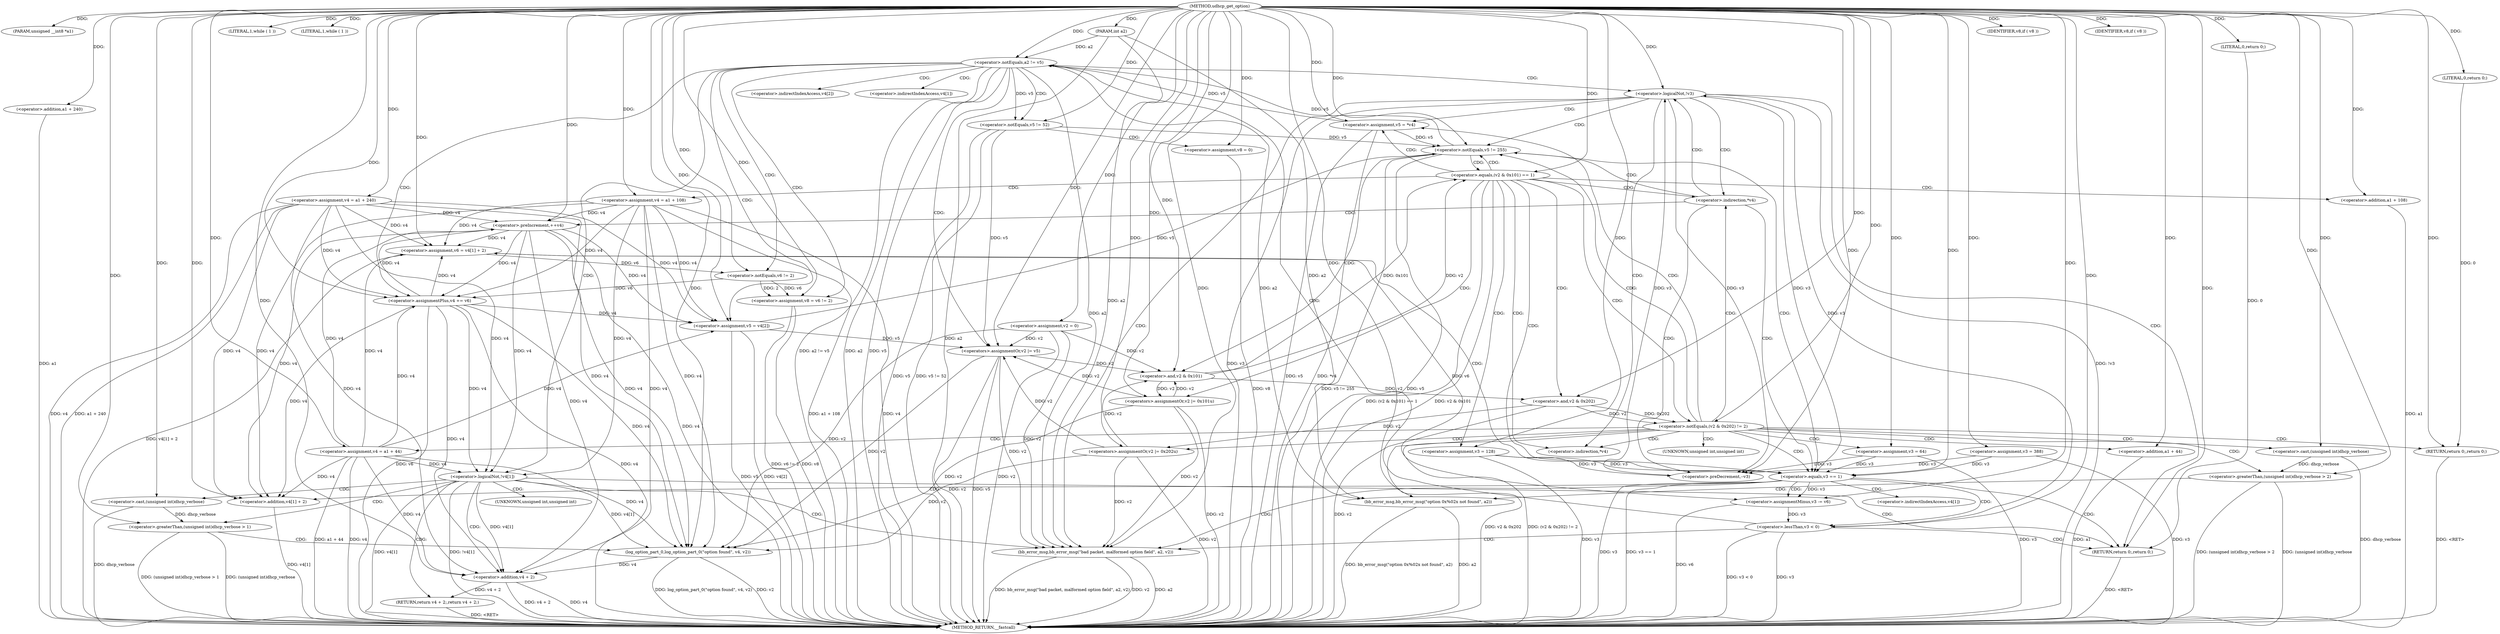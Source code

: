 digraph udhcp_get_option {  
"1000107" [label = "(METHOD,udhcp_get_option)" ]
"1000285" [label = "(METHOD_RETURN,__fastcall)" ]
"1000108" [label = "(PARAM,unsigned __int8 *a1)" ]
"1000109" [label = "(PARAM,int a2)" ]
"1000117" [label = "(<operator>.assignment,v2 = 0)" ]
"1000120" [label = "(<operator>.assignment,v3 = 388)" ]
"1000123" [label = "(<operator>.assignment,v4 = a1 + 240)" ]
"1000125" [label = "(<operator>.addition,a1 + 240)" ]
"1000129" [label = "(LITERAL,1,while ( 1 ))" ]
"1000132" [label = "(LITERAL,1,while ( 1 ))" ]
"1000134" [label = "(<operator>.assignment,v5 = *v4)" ]
"1000142" [label = "(<operator>.preDecrement,--v3)" ]
"1000144" [label = "(<operator>.preIncrement,++v4)" ]
"1000148" [label = "(<operator>.logicalNot,!v3)" ]
"1000152" [label = "(<operator>.notEquals,v5 != 255)" ]
"1000157" [label = "(<operator>.equals,(v2 & 0x101) == 1)" ]
"1000158" [label = "(<operator>.and,v2 & 0x101)" ]
"1000163" [label = "(<operators>.assignmentOr,v2 |= 0x101u)" ]
"1000166" [label = "(<operator>.assignment,v4 = a1 + 108)" ]
"1000168" [label = "(<operator>.addition,a1 + 108)" ]
"1000171" [label = "(<operator>.assignment,v3 = 128)" ]
"1000177" [label = "(<operator>.notEquals,(v2 & 0x202) != 2)" ]
"1000178" [label = "(<operator>.and,v2 & 0x202)" ]
"1000184" [label = "(<operator>.greaterThan,(unsigned int)dhcp_verbose > 2)" ]
"1000185" [label = "(<operator>.cast,(unsigned int)dhcp_verbose)" ]
"1000189" [label = "(bb_error_msg,bb_error_msg(\"option 0x%02x not found\", a2))" ]
"1000192" [label = "(RETURN,return 0;,return 0;)" ]
"1000193" [label = "(LITERAL,0,return 0;)" ]
"1000194" [label = "(<operators>.assignmentOr,v2 |= 0x202u)" ]
"1000197" [label = "(<operator>.assignment,v4 = a1 + 44)" ]
"1000199" [label = "(<operator>.addition,a1 + 44)" ]
"1000202" [label = "(<operator>.assignment,v3 = 64)" ]
"1000206" [label = "(<operator>.equals,v3 == 1)" ]
"1000210" [label = "(<operator>.assignment,v6 = v4[1] + 2)" ]
"1000212" [label = "(<operator>.addition,v4[1] + 2)" ]
"1000217" [label = "(<operator>.assignmentMinus,v3 -= v6)" ]
"1000221" [label = "(<operator>.lessThan,v3 < 0)" ]
"1000226" [label = "(<operator>.notEquals,a2 != v5)" ]
"1000230" [label = "(<operator>.assignment,v8 = v6 != 2)" ]
"1000232" [label = "(<operator>.notEquals,v6 != 2)" ]
"1000236" [label = "(<operator>.notEquals,v5 != 52)" ]
"1000239" [label = "(<operator>.assignment,v8 = 0)" ]
"1000243" [label = "(IDENTIFIER,v8,if ( v8 ))" ]
"1000244" [label = "(<operator>.assignment,v5 = v4[2])" ]
"1000249" [label = "(<operator>.assignmentPlus,v4 += v6)" ]
"1000253" [label = "(IDENTIFIER,v8,if ( v8 ))" ]
"1000254" [label = "(<operators>.assignmentOr,v2 |= v5)" ]
"1000259" [label = "(<operator>.logicalNot,!v4[1])" ]
"1000265" [label = "(bb_error_msg,bb_error_msg(\"bad packet, malformed option field\", a2, v2))" ]
"1000269" [label = "(RETURN,return 0;,return 0;)" ]
"1000270" [label = "(LITERAL,0,return 0;)" ]
"1000272" [label = "(<operator>.greaterThan,(unsigned int)dhcp_verbose > 1)" ]
"1000273" [label = "(<operator>.cast,(unsigned int)dhcp_verbose)" ]
"1000277" [label = "(log_option_part_0,log_option_part_0(\"option found\", v4, v2))" ]
"1000281" [label = "(RETURN,return v4 + 2;,return v4 + 2;)" ]
"1000282" [label = "(<operator>.addition,v4 + 2)" ]
"1000136" [label = "(<operator>.indirection,*v4)" ]
"1000139" [label = "(<operator>.indirection,*v4)" ]
"1000186" [label = "(UNKNOWN,unsigned int,unsigned int)" ]
"1000213" [label = "(<operator>.indirectIndexAccess,v4[1])" ]
"1000246" [label = "(<operator>.indirectIndexAccess,v4[2])" ]
"1000260" [label = "(<operator>.indirectIndexAccess,v4[1])" ]
"1000274" [label = "(UNKNOWN,unsigned int,unsigned int)" ]
  "1000123" -> "1000285"  [ label = "DDG: v4"] 
  "1000148" -> "1000285"  [ label = "DDG: v3"] 
  "1000144" -> "1000285"  [ label = "DDG: v4"] 
  "1000249" -> "1000285"  [ label = "DDG: v6"] 
  "1000210" -> "1000285"  [ label = "DDG: v4[1] + 2"] 
  "1000259" -> "1000285"  [ label = "DDG: v4[1]"] 
  "1000163" -> "1000285"  [ label = "DDG: v2"] 
  "1000166" -> "1000285"  [ label = "DDG: v4"] 
  "1000134" -> "1000285"  [ label = "DDG: *v4"] 
  "1000265" -> "1000285"  [ label = "DDG: a2"] 
  "1000199" -> "1000285"  [ label = "DDG: a1"] 
  "1000189" -> "1000285"  [ label = "DDG: a2"] 
  "1000197" -> "1000285"  [ label = "DDG: a1 + 44"] 
  "1000202" -> "1000285"  [ label = "DDG: v3"] 
  "1000109" -> "1000285"  [ label = "DDG: a2"] 
  "1000189" -> "1000285"  [ label = "DDG: bb_error_msg(\"option 0x%02x not found\", a2)"] 
  "1000259" -> "1000285"  [ label = "DDG: !v4[1]"] 
  "1000184" -> "1000285"  [ label = "DDG: (unsigned int)dhcp_verbose > 2"] 
  "1000212" -> "1000285"  [ label = "DDG: v4[1]"] 
  "1000117" -> "1000285"  [ label = "DDG: v2"] 
  "1000265" -> "1000285"  [ label = "DDG: bb_error_msg(\"bad packet, malformed option field\", a2, v2)"] 
  "1000177" -> "1000285"  [ label = "DDG: v2 & 0x202"] 
  "1000244" -> "1000285"  [ label = "DDG: v4[2]"] 
  "1000157" -> "1000285"  [ label = "DDG: (v2 & 0x101) == 1"] 
  "1000221" -> "1000285"  [ label = "DDG: v3 < 0"] 
  "1000152" -> "1000285"  [ label = "DDG: v5 != 255"] 
  "1000120" -> "1000285"  [ label = "DDG: v3"] 
  "1000254" -> "1000285"  [ label = "DDG: v5"] 
  "1000282" -> "1000285"  [ label = "DDG: v4"] 
  "1000272" -> "1000285"  [ label = "DDG: (unsigned int)dhcp_verbose > 1"] 
  "1000226" -> "1000285"  [ label = "DDG: a2 != v5"] 
  "1000249" -> "1000285"  [ label = "DDG: v4"] 
  "1000265" -> "1000285"  [ label = "DDG: v2"] 
  "1000226" -> "1000285"  [ label = "DDG: a2"] 
  "1000152" -> "1000285"  [ label = "DDG: v5"] 
  "1000148" -> "1000285"  [ label = "DDG: !v3"] 
  "1000236" -> "1000285"  [ label = "DDG: v5 != 52"] 
  "1000282" -> "1000285"  [ label = "DDG: v4 + 2"] 
  "1000157" -> "1000285"  [ label = "DDG: v2 & 0x101"] 
  "1000236" -> "1000285"  [ label = "DDG: v5"] 
  "1000277" -> "1000285"  [ label = "DDG: log_option_part_0(\"option found\", v4, v2)"] 
  "1000230" -> "1000285"  [ label = "DDG: v6 != 2"] 
  "1000254" -> "1000285"  [ label = "DDG: v2"] 
  "1000184" -> "1000285"  [ label = "DDG: (unsigned int)dhcp_verbose"] 
  "1000206" -> "1000285"  [ label = "DDG: v3"] 
  "1000221" -> "1000285"  [ label = "DDG: v3"] 
  "1000273" -> "1000285"  [ label = "DDG: dhcp_verbose"] 
  "1000230" -> "1000285"  [ label = "DDG: v8"] 
  "1000197" -> "1000285"  [ label = "DDG: v4"] 
  "1000134" -> "1000285"  [ label = "DDG: v5"] 
  "1000125" -> "1000285"  [ label = "DDG: a1"] 
  "1000123" -> "1000285"  [ label = "DDG: a1 + 240"] 
  "1000277" -> "1000285"  [ label = "DDG: v2"] 
  "1000206" -> "1000285"  [ label = "DDG: v3 == 1"] 
  "1000185" -> "1000285"  [ label = "DDG: dhcp_verbose"] 
  "1000226" -> "1000285"  [ label = "DDG: v5"] 
  "1000272" -> "1000285"  [ label = "DDG: (unsigned int)dhcp_verbose"] 
  "1000177" -> "1000285"  [ label = "DDG: (v2 & 0x202) != 2"] 
  "1000178" -> "1000285"  [ label = "DDG: v2"] 
  "1000168" -> "1000285"  [ label = "DDG: a1"] 
  "1000194" -> "1000285"  [ label = "DDG: v2"] 
  "1000171" -> "1000285"  [ label = "DDG: v3"] 
  "1000239" -> "1000285"  [ label = "DDG: v8"] 
  "1000244" -> "1000285"  [ label = "DDG: v5"] 
  "1000166" -> "1000285"  [ label = "DDG: a1 + 108"] 
  "1000217" -> "1000285"  [ label = "DDG: v6"] 
  "1000192" -> "1000285"  [ label = "DDG: <RET>"] 
  "1000269" -> "1000285"  [ label = "DDG: <RET>"] 
  "1000281" -> "1000285"  [ label = "DDG: <RET>"] 
  "1000107" -> "1000108"  [ label = "DDG: "] 
  "1000107" -> "1000109"  [ label = "DDG: "] 
  "1000107" -> "1000117"  [ label = "DDG: "] 
  "1000107" -> "1000120"  [ label = "DDG: "] 
  "1000107" -> "1000123"  [ label = "DDG: "] 
  "1000107" -> "1000125"  [ label = "DDG: "] 
  "1000107" -> "1000129"  [ label = "DDG: "] 
  "1000107" -> "1000132"  [ label = "DDG: "] 
  "1000107" -> "1000134"  [ label = "DDG: "] 
  "1000202" -> "1000142"  [ label = "DDG: v3"] 
  "1000120" -> "1000142"  [ label = "DDG: v3"] 
  "1000148" -> "1000142"  [ label = "DDG: v3"] 
  "1000171" -> "1000142"  [ label = "DDG: v3"] 
  "1000107" -> "1000142"  [ label = "DDG: "] 
  "1000166" -> "1000144"  [ label = "DDG: v4"] 
  "1000123" -> "1000144"  [ label = "DDG: v4"] 
  "1000249" -> "1000144"  [ label = "DDG: v4"] 
  "1000197" -> "1000144"  [ label = "DDG: v4"] 
  "1000107" -> "1000144"  [ label = "DDG: "] 
  "1000142" -> "1000148"  [ label = "DDG: v3"] 
  "1000221" -> "1000148"  [ label = "DDG: v3"] 
  "1000107" -> "1000148"  [ label = "DDG: "] 
  "1000236" -> "1000152"  [ label = "DDG: v5"] 
  "1000134" -> "1000152"  [ label = "DDG: v5"] 
  "1000244" -> "1000152"  [ label = "DDG: v5"] 
  "1000107" -> "1000152"  [ label = "DDG: "] 
  "1000158" -> "1000157"  [ label = "DDG: v2"] 
  "1000158" -> "1000157"  [ label = "DDG: 0x101"] 
  "1000163" -> "1000158"  [ label = "DDG: v2"] 
  "1000117" -> "1000158"  [ label = "DDG: v2"] 
  "1000254" -> "1000158"  [ label = "DDG: v2"] 
  "1000194" -> "1000158"  [ label = "DDG: v2"] 
  "1000107" -> "1000158"  [ label = "DDG: "] 
  "1000107" -> "1000157"  [ label = "DDG: "] 
  "1000107" -> "1000163"  [ label = "DDG: "] 
  "1000158" -> "1000163"  [ label = "DDG: v2"] 
  "1000107" -> "1000166"  [ label = "DDG: "] 
  "1000107" -> "1000168"  [ label = "DDG: "] 
  "1000107" -> "1000171"  [ label = "DDG: "] 
  "1000178" -> "1000177"  [ label = "DDG: v2"] 
  "1000178" -> "1000177"  [ label = "DDG: 0x202"] 
  "1000158" -> "1000178"  [ label = "DDG: v2"] 
  "1000107" -> "1000178"  [ label = "DDG: "] 
  "1000107" -> "1000177"  [ label = "DDG: "] 
  "1000185" -> "1000184"  [ label = "DDG: dhcp_verbose"] 
  "1000107" -> "1000185"  [ label = "DDG: "] 
  "1000107" -> "1000184"  [ label = "DDG: "] 
  "1000107" -> "1000189"  [ label = "DDG: "] 
  "1000226" -> "1000189"  [ label = "DDG: a2"] 
  "1000109" -> "1000189"  [ label = "DDG: a2"] 
  "1000193" -> "1000192"  [ label = "DDG: 0"] 
  "1000107" -> "1000192"  [ label = "DDG: "] 
  "1000107" -> "1000193"  [ label = "DDG: "] 
  "1000107" -> "1000194"  [ label = "DDG: "] 
  "1000178" -> "1000194"  [ label = "DDG: v2"] 
  "1000107" -> "1000197"  [ label = "DDG: "] 
  "1000107" -> "1000199"  [ label = "DDG: "] 
  "1000107" -> "1000202"  [ label = "DDG: "] 
  "1000202" -> "1000206"  [ label = "DDG: v3"] 
  "1000120" -> "1000206"  [ label = "DDG: v3"] 
  "1000148" -> "1000206"  [ label = "DDG: v3"] 
  "1000171" -> "1000206"  [ label = "DDG: v3"] 
  "1000107" -> "1000206"  [ label = "DDG: "] 
  "1000166" -> "1000210"  [ label = "DDG: v4"] 
  "1000123" -> "1000210"  [ label = "DDG: v4"] 
  "1000249" -> "1000210"  [ label = "DDG: v4"] 
  "1000197" -> "1000210"  [ label = "DDG: v4"] 
  "1000144" -> "1000210"  [ label = "DDG: v4"] 
  "1000107" -> "1000210"  [ label = "DDG: "] 
  "1000166" -> "1000212"  [ label = "DDG: v4"] 
  "1000123" -> "1000212"  [ label = "DDG: v4"] 
  "1000249" -> "1000212"  [ label = "DDG: v4"] 
  "1000197" -> "1000212"  [ label = "DDG: v4"] 
  "1000144" -> "1000212"  [ label = "DDG: v4"] 
  "1000107" -> "1000212"  [ label = "DDG: "] 
  "1000210" -> "1000217"  [ label = "DDG: v6"] 
  "1000107" -> "1000217"  [ label = "DDG: "] 
  "1000206" -> "1000217"  [ label = "DDG: v3"] 
  "1000217" -> "1000221"  [ label = "DDG: v3"] 
  "1000107" -> "1000221"  [ label = "DDG: "] 
  "1000109" -> "1000226"  [ label = "DDG: a2"] 
  "1000107" -> "1000226"  [ label = "DDG: "] 
  "1000152" -> "1000226"  [ label = "DDG: v5"] 
  "1000134" -> "1000226"  [ label = "DDG: v5"] 
  "1000232" -> "1000230"  [ label = "DDG: v6"] 
  "1000232" -> "1000230"  [ label = "DDG: 2"] 
  "1000107" -> "1000230"  [ label = "DDG: "] 
  "1000107" -> "1000232"  [ label = "DDG: "] 
  "1000210" -> "1000232"  [ label = "DDG: v6"] 
  "1000226" -> "1000236"  [ label = "DDG: v5"] 
  "1000107" -> "1000236"  [ label = "DDG: "] 
  "1000107" -> "1000239"  [ label = "DDG: "] 
  "1000107" -> "1000243"  [ label = "DDG: "] 
  "1000166" -> "1000244"  [ label = "DDG: v4"] 
  "1000123" -> "1000244"  [ label = "DDG: v4"] 
  "1000249" -> "1000244"  [ label = "DDG: v4"] 
  "1000197" -> "1000244"  [ label = "DDG: v4"] 
  "1000144" -> "1000244"  [ label = "DDG: v4"] 
  "1000107" -> "1000244"  [ label = "DDG: "] 
  "1000232" -> "1000249"  [ label = "DDG: v6"] 
  "1000107" -> "1000249"  [ label = "DDG: "] 
  "1000166" -> "1000249"  [ label = "DDG: v4"] 
  "1000123" -> "1000249"  [ label = "DDG: v4"] 
  "1000197" -> "1000249"  [ label = "DDG: v4"] 
  "1000144" -> "1000249"  [ label = "DDG: v4"] 
  "1000107" -> "1000253"  [ label = "DDG: "] 
  "1000236" -> "1000254"  [ label = "DDG: v5"] 
  "1000244" -> "1000254"  [ label = "DDG: v5"] 
  "1000107" -> "1000254"  [ label = "DDG: "] 
  "1000163" -> "1000254"  [ label = "DDG: v2"] 
  "1000117" -> "1000254"  [ label = "DDG: v2"] 
  "1000194" -> "1000254"  [ label = "DDG: v2"] 
  "1000166" -> "1000259"  [ label = "DDG: v4"] 
  "1000123" -> "1000259"  [ label = "DDG: v4"] 
  "1000249" -> "1000259"  [ label = "DDG: v4"] 
  "1000197" -> "1000259"  [ label = "DDG: v4"] 
  "1000144" -> "1000259"  [ label = "DDG: v4"] 
  "1000107" -> "1000265"  [ label = "DDG: "] 
  "1000226" -> "1000265"  [ label = "DDG: a2"] 
  "1000109" -> "1000265"  [ label = "DDG: a2"] 
  "1000163" -> "1000265"  [ label = "DDG: v2"] 
  "1000117" -> "1000265"  [ label = "DDG: v2"] 
  "1000254" -> "1000265"  [ label = "DDG: v2"] 
  "1000194" -> "1000265"  [ label = "DDG: v2"] 
  "1000270" -> "1000269"  [ label = "DDG: 0"] 
  "1000107" -> "1000269"  [ label = "DDG: "] 
  "1000107" -> "1000270"  [ label = "DDG: "] 
  "1000273" -> "1000272"  [ label = "DDG: dhcp_verbose"] 
  "1000107" -> "1000273"  [ label = "DDG: "] 
  "1000107" -> "1000272"  [ label = "DDG: "] 
  "1000107" -> "1000277"  [ label = "DDG: "] 
  "1000123" -> "1000277"  [ label = "DDG: v4"] 
  "1000249" -> "1000277"  [ label = "DDG: v4"] 
  "1000197" -> "1000277"  [ label = "DDG: v4"] 
  "1000144" -> "1000277"  [ label = "DDG: v4"] 
  "1000259" -> "1000277"  [ label = "DDG: v4[1]"] 
  "1000166" -> "1000277"  [ label = "DDG: v4"] 
  "1000163" -> "1000277"  [ label = "DDG: v2"] 
  "1000117" -> "1000277"  [ label = "DDG: v2"] 
  "1000254" -> "1000277"  [ label = "DDG: v2"] 
  "1000194" -> "1000277"  [ label = "DDG: v2"] 
  "1000282" -> "1000281"  [ label = "DDG: v4 + 2"] 
  "1000123" -> "1000282"  [ label = "DDG: v4"] 
  "1000249" -> "1000282"  [ label = "DDG: v4"] 
  "1000277" -> "1000282"  [ label = "DDG: v4"] 
  "1000197" -> "1000282"  [ label = "DDG: v4"] 
  "1000144" -> "1000282"  [ label = "DDG: v4"] 
  "1000259" -> "1000282"  [ label = "DDG: v4[1]"] 
  "1000166" -> "1000282"  [ label = "DDG: v4"] 
  "1000107" -> "1000282"  [ label = "DDG: "] 
  "1000139" -> "1000144"  [ label = "CDG: "] 
  "1000139" -> "1000142"  [ label = "CDG: "] 
  "1000139" -> "1000148"  [ label = "CDG: "] 
  "1000139" -> "1000206"  [ label = "CDG: "] 
  "1000139" -> "1000152"  [ label = "CDG: "] 
  "1000148" -> "1000269"  [ label = "CDG: "] 
  "1000148" -> "1000265"  [ label = "CDG: "] 
  "1000148" -> "1000139"  [ label = "CDG: "] 
  "1000148" -> "1000136"  [ label = "CDG: "] 
  "1000148" -> "1000134"  [ label = "CDG: "] 
  "1000148" -> "1000152"  [ label = "CDG: "] 
  "1000152" -> "1000206"  [ label = "CDG: "] 
  "1000152" -> "1000158"  [ label = "CDG: "] 
  "1000152" -> "1000157"  [ label = "CDG: "] 
  "1000157" -> "1000171"  [ label = "CDG: "] 
  "1000157" -> "1000168"  [ label = "CDG: "] 
  "1000157" -> "1000166"  [ label = "CDG: "] 
  "1000157" -> "1000163"  [ label = "CDG: "] 
  "1000157" -> "1000178"  [ label = "CDG: "] 
  "1000157" -> "1000177"  [ label = "CDG: "] 
  "1000157" -> "1000206"  [ label = "CDG: "] 
  "1000157" -> "1000139"  [ label = "CDG: "] 
  "1000157" -> "1000136"  [ label = "CDG: "] 
  "1000157" -> "1000134"  [ label = "CDG: "] 
  "1000157" -> "1000152"  [ label = "CDG: "] 
  "1000177" -> "1000192"  [ label = "CDG: "] 
  "1000177" -> "1000186"  [ label = "CDG: "] 
  "1000177" -> "1000185"  [ label = "CDG: "] 
  "1000177" -> "1000184"  [ label = "CDG: "] 
  "1000177" -> "1000202"  [ label = "CDG: "] 
  "1000177" -> "1000199"  [ label = "CDG: "] 
  "1000177" -> "1000197"  [ label = "CDG: "] 
  "1000177" -> "1000194"  [ label = "CDG: "] 
  "1000177" -> "1000206"  [ label = "CDG: "] 
  "1000177" -> "1000139"  [ label = "CDG: "] 
  "1000177" -> "1000136"  [ label = "CDG: "] 
  "1000177" -> "1000134"  [ label = "CDG: "] 
  "1000177" -> "1000152"  [ label = "CDG: "] 
  "1000184" -> "1000189"  [ label = "CDG: "] 
  "1000206" -> "1000221"  [ label = "CDG: "] 
  "1000206" -> "1000217"  [ label = "CDG: "] 
  "1000206" -> "1000213"  [ label = "CDG: "] 
  "1000206" -> "1000212"  [ label = "CDG: "] 
  "1000206" -> "1000210"  [ label = "CDG: "] 
  "1000206" -> "1000269"  [ label = "CDG: "] 
  "1000206" -> "1000265"  [ label = "CDG: "] 
  "1000221" -> "1000226"  [ label = "CDG: "] 
  "1000221" -> "1000269"  [ label = "CDG: "] 
  "1000221" -> "1000265"  [ label = "CDG: "] 
  "1000226" -> "1000236"  [ label = "CDG: "] 
  "1000226" -> "1000232"  [ label = "CDG: "] 
  "1000226" -> "1000230"  [ label = "CDG: "] 
  "1000226" -> "1000249"  [ label = "CDG: "] 
  "1000226" -> "1000260"  [ label = "CDG: "] 
  "1000226" -> "1000259"  [ label = "CDG: "] 
  "1000226" -> "1000148"  [ label = "CDG: "] 
  "1000226" -> "1000254"  [ label = "CDG: "] 
  "1000226" -> "1000246"  [ label = "CDG: "] 
  "1000226" -> "1000244"  [ label = "CDG: "] 
  "1000236" -> "1000239"  [ label = "CDG: "] 
  "1000259" -> "1000272"  [ label = "CDG: "] 
  "1000259" -> "1000269"  [ label = "CDG: "] 
  "1000259" -> "1000265"  [ label = "CDG: "] 
  "1000259" -> "1000282"  [ label = "CDG: "] 
  "1000259" -> "1000281"  [ label = "CDG: "] 
  "1000259" -> "1000274"  [ label = "CDG: "] 
  "1000259" -> "1000273"  [ label = "CDG: "] 
  "1000272" -> "1000277"  [ label = "CDG: "] 
}
